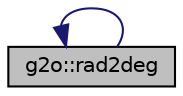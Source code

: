 digraph "g2o::rad2deg"
{
  edge [fontname="Helvetica",fontsize="10",labelfontname="Helvetica",labelfontsize="10"];
  node [fontname="Helvetica",fontsize="10",shape=record];
  rankdir="LR";
  Node25 [label="g2o::rad2deg",height=0.2,width=0.4,color="black", fillcolor="grey75", style="filled", fontcolor="black"];
  Node25 -> Node25 [dir="back",color="midnightblue",fontsize="10",style="solid",fontname="Helvetica"];
}
